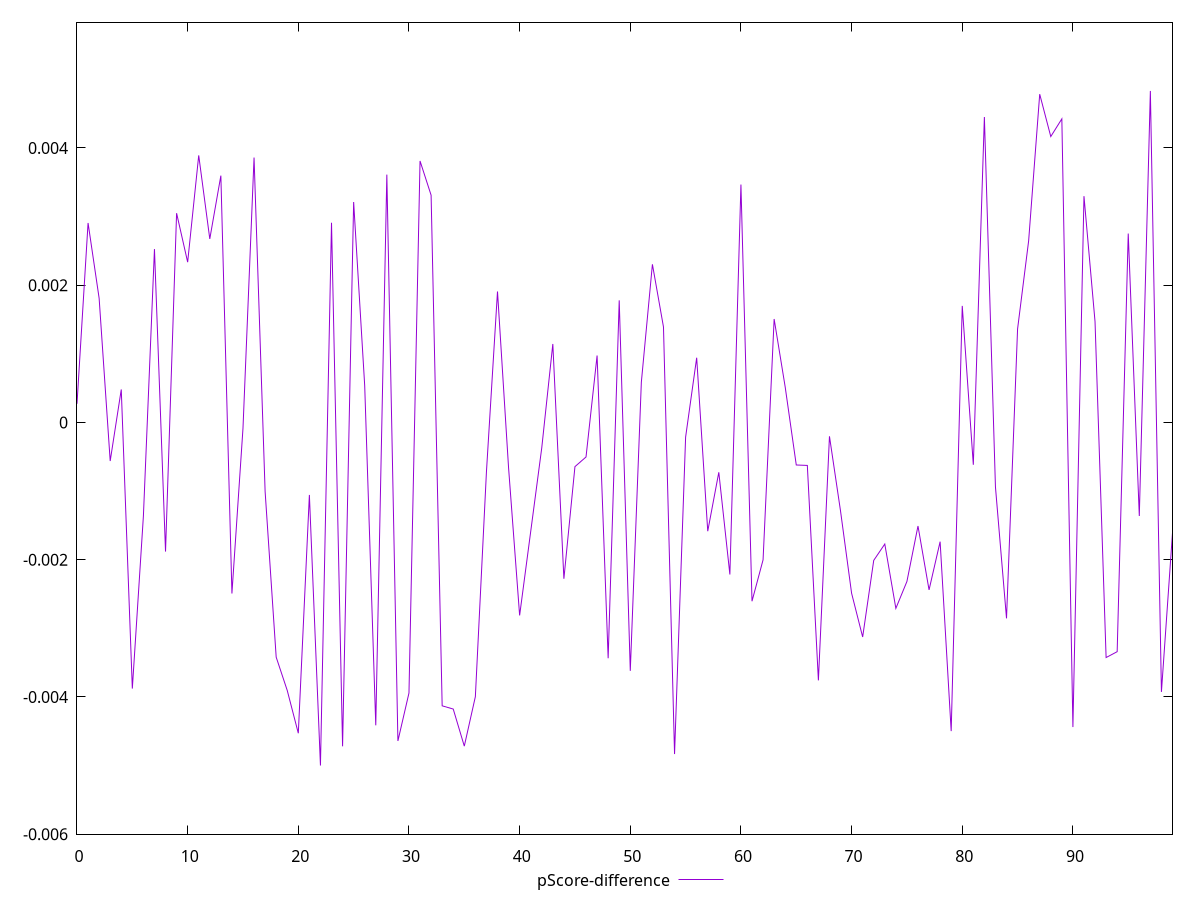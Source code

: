 reset

$pScoreDifference <<EOF
0 0.0002721392270371714
1 0.0029058087592008786
2 0.0018091389479906184
3 -0.0005618358795612122
4 0.00048044955495379904
5 -0.0038774988817292383
6 -0.001364761002481396
7 0.002525909698654849
8 -0.0018817048531689085
9 0.0030486224015471852
10 0.0023352036130186438
11 0.003890530384230484
12 0.002673882249491312
13 0.0035957235107835217
14 -0.002492017452551676
15 -0.00008529132773735237
16 0.003858940025497637
17 -0.0010054784605188494
18 -0.003419539289467949
19 -0.0039049635286173
20 -0.0045280314186497694
21 -0.0010558982472526068
22 -0.004997895994644952
23 0.0029098332524779558
24 -0.0047181627786050395
25 0.0032111781398703187
26 0.0005344438133338403
27 -0.004412517542169758
28 0.0036103226254274867
29 -0.004640247855690907
30 -0.0039416093738423585
31 0.003809562932715449
32 0.003310792966376125
33 -0.004128497898047978
34 -0.004175509517247961
35 -0.004715844083921283
36 -0.003995357217623029
37 -0.0007234453939840013
38 0.0019078731468814558
39 -0.0006594503013122033
40 -0.0028115857720503734
41 -0.0015903783154753715
42 -0.00037035931287487944
43 0.0011430948539500677
44 -0.0022775962646233716
45 -0.000643874370401587
46 -0.0005029798689645815
47 0.0009748810605465508
48 -0.00343568280050488
49 0.0017791538358192804
50 -0.0036193672299582175
51 0.0005860151342509182
52 0.002303812827145313
53 0.0013907899242577293
54 -0.004831120168337755
55 -0.00021402324180127413
56 0.000942637467230778
57 -0.0015843694508250392
58 -0.0007263097742546964
59 -0.0022152915500846526
60 0.003466328964884413
61 -0.0026045888702158626
62 -0.002001633495145594
63 0.0015068620138138922
64 0.0005155761397126479
65 -0.0006197922388776478
66 -0.0006261981961015461
67 -0.0037576707610549875
68 -0.00020199995614991056
69 -0.0012899294850358123
70 -0.002488086418238611
71 -0.003125609619783143
72 -0.0020098510184132987
73 -0.0017715106963123173
74 -0.0027088110281904276
75 -0.002316752130723687
76 -0.0015089622527000995
77 -0.002439632778430456
78 -0.0017367875134057242
79 -0.00449689695418487
80 0.0016982276607822033
81 -0.0006168623281450625
82 0.0044499772140585425
83 -0.000939468997744497
84 -0.002854098512779124
85 0.0013616859105699541
86 0.0026461389771145066
87 0.004782616531765482
88 0.004165061296191014
89 0.00442306349830035
90 -0.004437663929253904
91 0.0032969291797927402
92 0.0014677705923021866
93 -0.0034250641212980985
94 -0.0033397653946127814
95 0.0027522753268717226
96 -0.0013627097707506752
97 0.004829760167013825
98 -0.003925635166616065
99 -0.0016095218847718903
EOF

set key outside below
set xrange [0:99]
set yrange [-0.005997895994644952:0.005829760167013825]
set trange [-0.005997895994644952:0.005829760167013825]
set terminal svg size 640, 500 enhanced background rgb 'white'
set output "report_00015_2021-02-09T16-11-33.973Z/first-cpu-idle/samples/pages+cached/pScore-difference/values.svg"

plot $pScoreDifference title "pScore-difference" with line

reset
